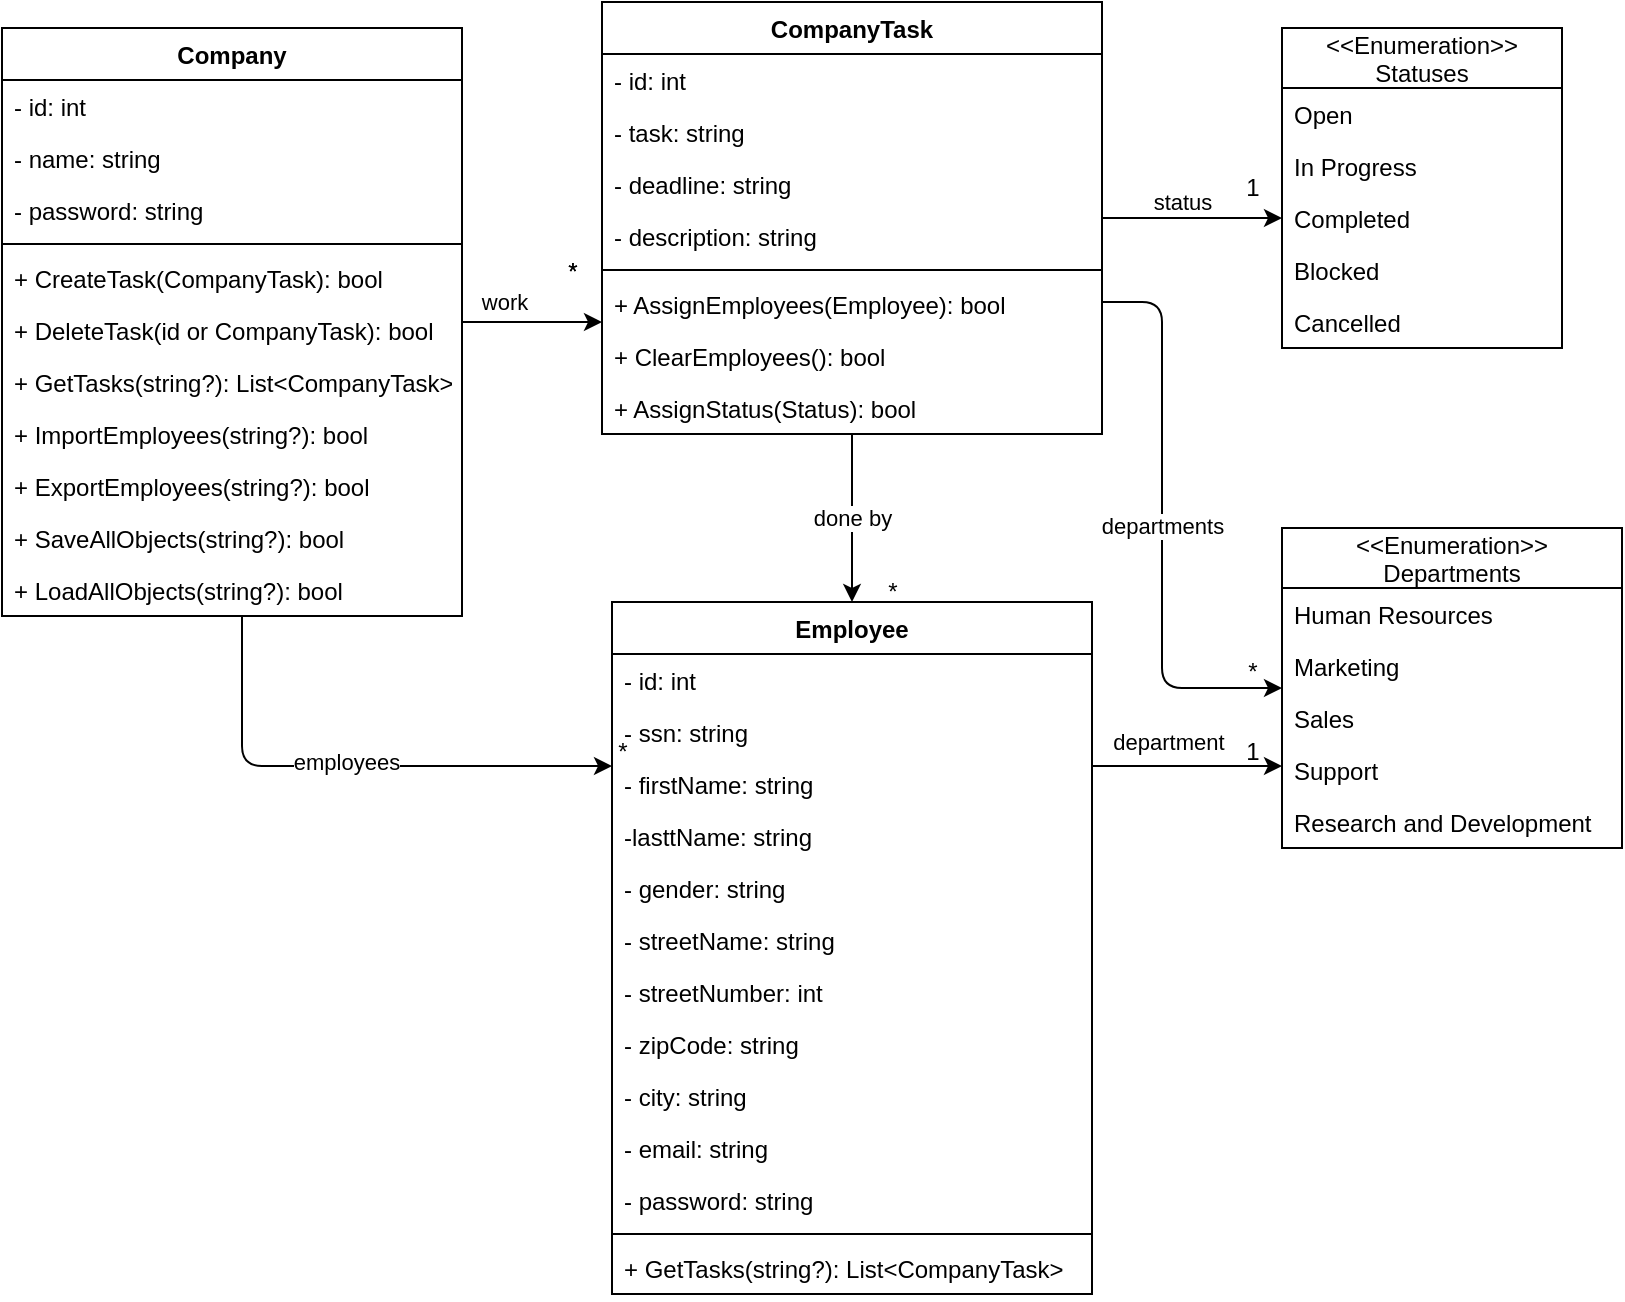 <mxfile>
    <diagram id="tg4fQH7RYRaB6jvovJAA" name="Page-1">
        <mxGraphModel dx="718" dy="607" grid="1" gridSize="10" guides="1" tooltips="1" connect="1" arrows="1" fold="1" page="1" pageScale="1" pageWidth="850" pageHeight="1100" math="0" shadow="0">
            <root>
                <mxCell id="0"/>
                <mxCell id="1" parent="0"/>
                <mxCell id="6" value="Company" style="swimlane;fontStyle=1;align=center;verticalAlign=top;childLayout=stackLayout;horizontal=1;startSize=26;horizontalStack=0;resizeParent=1;resizeParentMax=0;resizeLast=0;collapsible=1;marginBottom=0;" parent="1" vertex="1">
                    <mxGeometry y="83" width="230" height="294" as="geometry"/>
                </mxCell>
                <mxCell id="7" value="- id: int" style="text;strokeColor=none;fillColor=none;align=left;verticalAlign=top;spacingLeft=4;spacingRight=4;overflow=hidden;rotatable=0;points=[[0,0.5],[1,0.5]];portConstraint=eastwest;" parent="6" vertex="1">
                    <mxGeometry y="26" width="230" height="26" as="geometry"/>
                </mxCell>
                <mxCell id="4" value="- name: string" style="text;strokeColor=none;fillColor=none;align=left;verticalAlign=top;spacingLeft=4;spacingRight=4;overflow=hidden;rotatable=0;points=[[0,0.5],[1,0.5]];portConstraint=eastwest;" parent="6" vertex="1">
                    <mxGeometry y="52" width="230" height="26" as="geometry"/>
                </mxCell>
                <mxCell id="3" value="- password: string" style="text;strokeColor=none;fillColor=none;align=left;verticalAlign=top;spacingLeft=4;spacingRight=4;overflow=hidden;rotatable=0;points=[[0,0.5],[1,0.5]];portConstraint=eastwest;" parent="6" vertex="1">
                    <mxGeometry y="78" width="230" height="26" as="geometry"/>
                </mxCell>
                <mxCell id="8" value="" style="line;strokeWidth=1;fillColor=none;align=left;verticalAlign=middle;spacingTop=-1;spacingLeft=3;spacingRight=3;rotatable=0;labelPosition=right;points=[];portConstraint=eastwest;strokeColor=inherit;" parent="6" vertex="1">
                    <mxGeometry y="104" width="230" height="8" as="geometry"/>
                </mxCell>
                <mxCell id="9" value="+ CreateTask(CompanyTask): bool" style="text;strokeColor=none;fillColor=none;align=left;verticalAlign=top;spacingLeft=4;spacingRight=4;overflow=hidden;rotatable=0;points=[[0,0.5],[1,0.5]];portConstraint=eastwest;" parent="6" vertex="1">
                    <mxGeometry y="112" width="230" height="26" as="geometry"/>
                </mxCell>
                <mxCell id="77" value="+ DeleteTask(id or CompanyTask): bool" style="text;strokeColor=none;fillColor=none;align=left;verticalAlign=top;spacingLeft=4;spacingRight=4;overflow=hidden;rotatable=0;points=[[0,0.5],[1,0.5]];portConstraint=eastwest;" parent="6" vertex="1">
                    <mxGeometry y="138" width="230" height="26" as="geometry"/>
                </mxCell>
                <mxCell id="96" value="+ GetTasks(string?): List&lt;CompanyTask&gt;" style="text;strokeColor=none;fillColor=none;align=left;verticalAlign=top;spacingLeft=4;spacingRight=4;overflow=hidden;rotatable=0;points=[[0,0.5],[1,0.5]];portConstraint=eastwest;" parent="6" vertex="1">
                    <mxGeometry y="164" width="230" height="26" as="geometry"/>
                </mxCell>
                <mxCell id="97" value="+ ImportEmployees(string?): bool" style="text;strokeColor=none;fillColor=none;align=left;verticalAlign=top;spacingLeft=4;spacingRight=4;overflow=hidden;rotatable=0;points=[[0,0.5],[1,0.5]];portConstraint=eastwest;" parent="6" vertex="1">
                    <mxGeometry y="190" width="230" height="26" as="geometry"/>
                </mxCell>
                <mxCell id="11" value="+ ExportEmployees(string?): bool" style="text;strokeColor=none;fillColor=none;align=left;verticalAlign=top;spacingLeft=4;spacingRight=4;overflow=hidden;rotatable=0;points=[[0,0.5],[1,0.5]];portConstraint=eastwest;" parent="6" vertex="1">
                    <mxGeometry y="216" width="230" height="26" as="geometry"/>
                </mxCell>
                <mxCell id="98" value="+ SaveAllObjects(string?): bool" style="text;strokeColor=none;fillColor=none;align=left;verticalAlign=top;spacingLeft=4;spacingRight=4;overflow=hidden;rotatable=0;points=[[0,0.5],[1,0.5]];portConstraint=eastwest;" parent="6" vertex="1">
                    <mxGeometry y="242" width="230" height="26" as="geometry"/>
                </mxCell>
                <mxCell id="99" value="+ LoadAllObjects(string?): bool" style="text;strokeColor=none;fillColor=none;align=left;verticalAlign=top;spacingLeft=4;spacingRight=4;overflow=hidden;rotatable=0;points=[[0,0.5],[1,0.5]];portConstraint=eastwest;" parent="6" vertex="1">
                    <mxGeometry y="268" width="230" height="26" as="geometry"/>
                </mxCell>
                <mxCell id="12" value="Employee" style="swimlane;fontStyle=1;align=center;verticalAlign=top;childLayout=stackLayout;horizontal=1;startSize=26;horizontalStack=0;resizeParent=1;resizeParentMax=0;resizeLast=0;collapsible=1;marginBottom=0;" parent="1" vertex="1">
                    <mxGeometry x="305" y="370" width="240" height="346" as="geometry"/>
                </mxCell>
                <mxCell id="13" value="- id: int" style="text;strokeColor=none;fillColor=none;align=left;verticalAlign=top;spacingLeft=4;spacingRight=4;overflow=hidden;rotatable=0;points=[[0,0.5],[1,0.5]];portConstraint=eastwest;" parent="12" vertex="1">
                    <mxGeometry y="26" width="240" height="26" as="geometry"/>
                </mxCell>
                <mxCell id="83" value="- ssn: string" style="text;strokeColor=none;fillColor=none;align=left;verticalAlign=top;spacingLeft=4;spacingRight=4;overflow=hidden;rotatable=0;points=[[0,0.5],[1,0.5]];portConstraint=eastwest;" parent="12" vertex="1">
                    <mxGeometry y="52" width="240" height="26" as="geometry"/>
                </mxCell>
                <mxCell id="80" value="- firstName: string" style="text;strokeColor=none;fillColor=none;align=left;verticalAlign=top;spacingLeft=4;spacingRight=4;overflow=hidden;rotatable=0;points=[[0,0.5],[1,0.5]];portConstraint=eastwest;" parent="12" vertex="1">
                    <mxGeometry y="78" width="240" height="26" as="geometry"/>
                </mxCell>
                <mxCell id="82" value="-lasttName: string" style="text;strokeColor=none;fillColor=none;align=left;verticalAlign=top;spacingLeft=4;spacingRight=4;overflow=hidden;rotatable=0;points=[[0,0.5],[1,0.5]];portConstraint=eastwest;" parent="12" vertex="1">
                    <mxGeometry y="104" width="240" height="26" as="geometry"/>
                </mxCell>
                <mxCell id="93" value="- gender: string" style="text;strokeColor=none;fillColor=none;align=left;verticalAlign=top;spacingLeft=4;spacingRight=4;overflow=hidden;rotatable=0;points=[[0,0.5],[1,0.5]];portConstraint=eastwest;" parent="12" vertex="1">
                    <mxGeometry y="130" width="240" height="26" as="geometry"/>
                </mxCell>
                <mxCell id="92" value="- streetName: string" style="text;strokeColor=none;fillColor=none;align=left;verticalAlign=top;spacingLeft=4;spacingRight=4;overflow=hidden;rotatable=0;points=[[0,0.5],[1,0.5]];portConstraint=eastwest;" parent="12" vertex="1">
                    <mxGeometry y="156" width="240" height="26" as="geometry"/>
                </mxCell>
                <mxCell id="14" value="- streetNumber: int" style="text;strokeColor=none;fillColor=none;align=left;verticalAlign=top;spacingLeft=4;spacingRight=4;overflow=hidden;rotatable=0;points=[[0,0.5],[1,0.5]];portConstraint=eastwest;" parent="12" vertex="1">
                    <mxGeometry y="182" width="240" height="26" as="geometry"/>
                </mxCell>
                <mxCell id="95" value="- zipCode: string" style="text;strokeColor=none;fillColor=none;align=left;verticalAlign=top;spacingLeft=4;spacingRight=4;overflow=hidden;rotatable=0;points=[[0,0.5],[1,0.5]];portConstraint=eastwest;" parent="12" vertex="1">
                    <mxGeometry y="208" width="240" height="26" as="geometry"/>
                </mxCell>
                <mxCell id="81" value="- city: string" style="text;strokeColor=none;fillColor=none;align=left;verticalAlign=top;spacingLeft=4;spacingRight=4;overflow=hidden;rotatable=0;points=[[0,0.5],[1,0.5]];portConstraint=eastwest;" parent="12" vertex="1">
                    <mxGeometry y="234" width="240" height="26" as="geometry"/>
                </mxCell>
                <mxCell id="94" value="- email: string" style="text;strokeColor=none;fillColor=none;align=left;verticalAlign=top;spacingLeft=4;spacingRight=4;overflow=hidden;rotatable=0;points=[[0,0.5],[1,0.5]];portConstraint=eastwest;" parent="12" vertex="1">
                    <mxGeometry y="260" width="240" height="26" as="geometry"/>
                </mxCell>
                <mxCell id="15" value="- password: string" style="text;strokeColor=none;fillColor=none;align=left;verticalAlign=top;spacingLeft=4;spacingRight=4;overflow=hidden;rotatable=0;points=[[0,0.5],[1,0.5]];portConstraint=eastwest;" parent="12" vertex="1">
                    <mxGeometry y="286" width="240" height="26" as="geometry"/>
                </mxCell>
                <mxCell id="16" value="" style="line;strokeWidth=1;fillColor=none;align=left;verticalAlign=middle;spacingTop=-1;spacingLeft=3;spacingRight=3;rotatable=0;labelPosition=right;points=[];portConstraint=eastwest;strokeColor=inherit;" parent="12" vertex="1">
                    <mxGeometry y="312" width="240" height="8" as="geometry"/>
                </mxCell>
                <mxCell id="18" value="+ GetTasks(string?): List&lt;CompanyTask&gt;" style="text;strokeColor=none;fillColor=none;align=left;verticalAlign=top;spacingLeft=4;spacingRight=4;overflow=hidden;rotatable=0;points=[[0,0.5],[1,0.5]];portConstraint=eastwest;" parent="12" vertex="1">
                    <mxGeometry y="320" width="240" height="26" as="geometry"/>
                </mxCell>
                <mxCell id="36" value="done by" style="edgeStyle=orthogonalEdgeStyle;html=1;" parent="1" source="19" target="12" edge="1">
                    <mxGeometry relative="1" as="geometry"/>
                </mxCell>
                <mxCell id="19" value="CompanyTask" style="swimlane;fontStyle=1;align=center;verticalAlign=top;childLayout=stackLayout;horizontal=1;startSize=26;horizontalStack=0;resizeParent=1;resizeParentMax=0;resizeLast=0;collapsible=1;marginBottom=0;" parent="1" vertex="1">
                    <mxGeometry x="300" y="70" width="250" height="216" as="geometry"/>
                </mxCell>
                <mxCell id="20" value="- id: int" style="text;strokeColor=none;fillColor=none;align=left;verticalAlign=top;spacingLeft=4;spacingRight=4;overflow=hidden;rotatable=0;points=[[0,0.5],[1,0.5]];portConstraint=eastwest;" parent="19" vertex="1">
                    <mxGeometry y="26" width="250" height="26" as="geometry"/>
                </mxCell>
                <mxCell id="21" value="- task: string" style="text;strokeColor=none;fillColor=none;align=left;verticalAlign=top;spacingLeft=4;spacingRight=4;overflow=hidden;rotatable=0;points=[[0,0.5],[1,0.5]];portConstraint=eastwest;" parent="19" vertex="1">
                    <mxGeometry y="52" width="250" height="26" as="geometry"/>
                </mxCell>
                <mxCell id="22" value="- deadline: string" style="text;strokeColor=none;fillColor=none;align=left;verticalAlign=top;spacingLeft=4;spacingRight=4;overflow=hidden;rotatable=0;points=[[0,0.5],[1,0.5]];portConstraint=eastwest;" parent="19" vertex="1">
                    <mxGeometry y="78" width="250" height="26" as="geometry"/>
                </mxCell>
                <mxCell id="43" value="- description: string" style="text;strokeColor=none;fillColor=none;align=left;verticalAlign=top;spacingLeft=4;spacingRight=4;overflow=hidden;rotatable=0;points=[[0,0.5],[1,0.5]];portConstraint=eastwest;" parent="19" vertex="1">
                    <mxGeometry y="104" width="250" height="26" as="geometry"/>
                </mxCell>
                <mxCell id="23" value="" style="line;strokeWidth=1;fillColor=none;align=left;verticalAlign=middle;spacingTop=-1;spacingLeft=3;spacingRight=3;rotatable=0;labelPosition=right;points=[];portConstraint=eastwest;strokeColor=inherit;" parent="19" vertex="1">
                    <mxGeometry y="130" width="250" height="8" as="geometry"/>
                </mxCell>
                <mxCell id="24" value="+ AssignEmployees(Employee): bool" style="text;strokeColor=none;fillColor=none;align=left;verticalAlign=top;spacingLeft=4;spacingRight=4;overflow=hidden;rotatable=0;points=[[0,0.5],[1,0.5]];portConstraint=eastwest;" parent="19" vertex="1">
                    <mxGeometry y="138" width="250" height="26" as="geometry"/>
                </mxCell>
                <mxCell id="79" value="+ ClearEmployees(): bool" style="text;strokeColor=none;fillColor=none;align=left;verticalAlign=top;spacingLeft=4;spacingRight=4;overflow=hidden;rotatable=0;points=[[0,0.5],[1,0.5]];portConstraint=eastwest;" parent="19" vertex="1">
                    <mxGeometry y="164" width="250" height="26" as="geometry"/>
                </mxCell>
                <mxCell id="25" value="+ AssignStatus(Status): bool" style="text;strokeColor=none;fillColor=none;align=left;verticalAlign=top;spacingLeft=4;spacingRight=4;overflow=hidden;rotatable=0;points=[[0,0.5],[1,0.5]];portConstraint=eastwest;" parent="19" vertex="1">
                    <mxGeometry y="190" width="250" height="26" as="geometry"/>
                </mxCell>
                <mxCell id="40" value="*" style="text;html=1;align=center;verticalAlign=middle;resizable=0;points=[];autosize=1;strokeColor=none;fillColor=none;" parent="1" vertex="1">
                    <mxGeometry x="430" y="350" width="30" height="30" as="geometry"/>
                </mxCell>
                <mxCell id="57" value="&lt;&lt;Enumeration&gt;&gt;&#10;Departments" style="swimlane;fontStyle=0;childLayout=stackLayout;horizontal=1;startSize=30;fillColor=none;horizontalStack=0;resizeParent=1;resizeParentMax=0;resizeLast=0;collapsible=1;marginBottom=0;" parent="1" vertex="1">
                    <mxGeometry x="640" y="333" width="170" height="160" as="geometry"/>
                </mxCell>
                <mxCell id="59" value="Human Resources" style="text;strokeColor=none;fillColor=none;align=left;verticalAlign=top;spacingLeft=4;spacingRight=4;overflow=hidden;rotatable=0;points=[[0,0.5],[1,0.5]];portConstraint=eastwest;" parent="57" vertex="1">
                    <mxGeometry y="30" width="170" height="26" as="geometry"/>
                </mxCell>
                <mxCell id="62" value="Marketing" style="text;strokeColor=none;fillColor=none;align=left;verticalAlign=top;spacingLeft=4;spacingRight=4;overflow=hidden;rotatable=0;points=[[0,0.5],[1,0.5]];portConstraint=eastwest;" parent="57" vertex="1">
                    <mxGeometry y="56" width="170" height="26" as="geometry"/>
                </mxCell>
                <mxCell id="60" value="Sales" style="text;strokeColor=none;fillColor=none;align=left;verticalAlign=top;spacingLeft=4;spacingRight=4;overflow=hidden;rotatable=0;points=[[0,0.5],[1,0.5]];portConstraint=eastwest;" parent="57" vertex="1">
                    <mxGeometry y="82" width="170" height="26" as="geometry"/>
                </mxCell>
                <mxCell id="63" value="Support" style="text;strokeColor=none;fillColor=none;align=left;verticalAlign=top;spacingLeft=4;spacingRight=4;overflow=hidden;rotatable=0;points=[[0,0.5],[1,0.5]];portConstraint=eastwest;" parent="57" vertex="1">
                    <mxGeometry y="108" width="170" height="26" as="geometry"/>
                </mxCell>
                <mxCell id="64" value="Research and Development" style="text;strokeColor=none;fillColor=none;align=left;verticalAlign=top;spacingLeft=4;spacingRight=4;overflow=hidden;rotatable=0;points=[[0,0.5],[1,0.5]];portConstraint=eastwest;" parent="57" vertex="1">
                    <mxGeometry y="134" width="170" height="26" as="geometry"/>
                </mxCell>
                <mxCell id="65" value="&lt;&lt;Enumeration&gt;&gt;&#10;Statuses" style="swimlane;fontStyle=0;childLayout=stackLayout;horizontal=1;startSize=30;fillColor=none;horizontalStack=0;resizeParent=1;resizeParentMax=0;resizeLast=0;collapsible=1;marginBottom=0;" parent="1" vertex="1">
                    <mxGeometry x="640" y="83" width="140" height="160" as="geometry"/>
                </mxCell>
                <mxCell id="66" value="Open" style="text;strokeColor=none;fillColor=none;align=left;verticalAlign=top;spacingLeft=4;spacingRight=4;overflow=hidden;rotatable=0;points=[[0,0.5],[1,0.5]];portConstraint=eastwest;" parent="65" vertex="1">
                    <mxGeometry y="30" width="140" height="26" as="geometry"/>
                </mxCell>
                <mxCell id="67" value="In Progress" style="text;strokeColor=none;fillColor=none;align=left;verticalAlign=top;spacingLeft=4;spacingRight=4;overflow=hidden;rotatable=0;points=[[0,0.5],[1,0.5]];portConstraint=eastwest;" parent="65" vertex="1">
                    <mxGeometry y="56" width="140" height="26" as="geometry"/>
                </mxCell>
                <mxCell id="68" value="Completed" style="text;strokeColor=none;fillColor=none;align=left;verticalAlign=top;spacingLeft=4;spacingRight=4;overflow=hidden;rotatable=0;points=[[0,0.5],[1,0.5]];portConstraint=eastwest;" parent="65" vertex="1">
                    <mxGeometry y="82" width="140" height="26" as="geometry"/>
                </mxCell>
                <mxCell id="69" value="Blocked" style="text;strokeColor=none;fillColor=none;align=left;verticalAlign=top;spacingLeft=4;spacingRight=4;overflow=hidden;rotatable=0;points=[[0,0.5],[1,0.5]];portConstraint=eastwest;" parent="65" vertex="1">
                    <mxGeometry y="108" width="140" height="26" as="geometry"/>
                </mxCell>
                <mxCell id="70" value="Cancelled" style="text;strokeColor=none;fillColor=none;align=left;verticalAlign=top;spacingLeft=4;spacingRight=4;overflow=hidden;rotatable=0;points=[[0,0.5],[1,0.5]];portConstraint=eastwest;" parent="65" vertex="1">
                    <mxGeometry y="134" width="140" height="26" as="geometry"/>
                </mxCell>
                <mxCell id="86" value="" style="group" parent="1" vertex="1" connectable="0">
                    <mxGeometry x="120" y="430" width="205" height="30" as="geometry"/>
                </mxCell>
                <mxCell id="37" value="employees" style="edgeStyle=orthogonalEdgeStyle;html=1;" parent="86" source="6" target="12" edge="1">
                    <mxGeometry x="-0.023" y="2" relative="1" as="geometry">
                        <Array as="points">
                            <mxPoint y="22"/>
                        </Array>
                        <mxPoint as="offset"/>
                    </mxGeometry>
                </mxCell>
                <mxCell id="38" value="*" style="text;html=1;align=center;verticalAlign=middle;resizable=0;points=[];autosize=1;strokeColor=none;fillColor=none;" parent="86" vertex="1">
                    <mxGeometry x="175" width="30" height="30" as="geometry"/>
                </mxCell>
                <mxCell id="87" value="" style="group" parent="1" vertex="1" connectable="0">
                    <mxGeometry x="610" y="430" width="30" height="30" as="geometry"/>
                </mxCell>
                <mxCell id="74" value="department" style="edgeStyle=orthogonalEdgeStyle;html=1;" parent="87" source="12" target="57" edge="1">
                    <mxGeometry x="-0.197" y="12" relative="1" as="geometry">
                        <Array as="points">
                            <mxPoint y="22"/>
                            <mxPoint y="22"/>
                        </Array>
                        <mxPoint as="offset"/>
                    </mxGeometry>
                </mxCell>
                <mxCell id="75" value="1" style="text;html=1;align=center;verticalAlign=middle;resizable=0;points=[];autosize=1;strokeColor=none;fillColor=none;" parent="87" vertex="1">
                    <mxGeometry width="30" height="30" as="geometry"/>
                </mxCell>
                <mxCell id="88" value="" style="group" parent="1" vertex="1" connectable="0">
                    <mxGeometry x="580" y="220" width="60" height="200" as="geometry"/>
                </mxCell>
                <mxCell id="72" value="departments" style="edgeStyle=orthogonalEdgeStyle;html=1;" parent="88" source="19" target="57" edge="1">
                    <mxGeometry relative="1" as="geometry">
                        <Array as="points">
                            <mxPoint/>
                            <mxPoint y="193"/>
                        </Array>
                    </mxGeometry>
                </mxCell>
                <mxCell id="39" value="*" style="text;html=1;align=center;verticalAlign=middle;resizable=0;points=[];autosize=1;strokeColor=none;fillColor=none;" parent="88" vertex="1">
                    <mxGeometry x="30" y="170" width="30" height="30" as="geometry"/>
                </mxCell>
                <mxCell id="90" value="" style="group" parent="1" vertex="1" connectable="0">
                    <mxGeometry x="540" y="148" width="100" height="30" as="geometry"/>
                </mxCell>
                <mxCell id="71" value="status" style="edgeStyle=orthogonalEdgeStyle;html=1;" parent="90" source="19" target="65" edge="1">
                    <mxGeometry x="-0.111" y="8" relative="1" as="geometry">
                        <Array as="points">
                            <mxPoint y="15"/>
                            <mxPoint y="15"/>
                        </Array>
                        <mxPoint as="offset"/>
                    </mxGeometry>
                </mxCell>
                <mxCell id="73" value="1" style="text;html=1;align=center;verticalAlign=middle;resizable=0;points=[];autosize=1;strokeColor=none;fillColor=none;" parent="90" vertex="1">
                    <mxGeometry x="70" width="30" height="30" as="geometry"/>
                </mxCell>
                <mxCell id="35" value="work" style="edgeStyle=orthogonalEdgeStyle;html=1;" parent="1" source="6" target="19" edge="1">
                    <mxGeometry x="-0.407" y="10" relative="1" as="geometry">
                        <Array as="points">
                            <mxPoint x="300" y="200"/>
                            <mxPoint x="300" y="200"/>
                        </Array>
                        <mxPoint as="offset"/>
                    </mxGeometry>
                </mxCell>
                <mxCell id="76" value="*" style="text;html=1;align=center;verticalAlign=middle;resizable=0;points=[];autosize=1;strokeColor=none;fillColor=none;" parent="1" vertex="1">
                    <mxGeometry x="270" y="190" width="30" height="30" as="geometry"/>
                </mxCell>
                <mxCell id="104" value="work" style="edgeStyle=orthogonalEdgeStyle;html=1;" edge="1" parent="1">
                    <mxGeometry x="-0.407" y="10" relative="1" as="geometry">
                        <Array as="points">
                            <mxPoint x="300" y="200"/>
                            <mxPoint x="300" y="200"/>
                        </Array>
                        <mxPoint as="offset"/>
                    </mxGeometry>
                </mxCell>
                <mxCell id="105" value="*" style="text;html=1;align=center;verticalAlign=middle;resizable=0;points=[];autosize=1;strokeColor=none;fillColor=none;" vertex="1" parent="1">
                    <mxGeometry x="270" y="190" width="30" height="30" as="geometry"/>
                </mxCell>
            </root>
        </mxGraphModel>
    </diagram>
</mxfile>